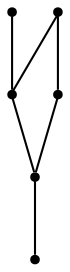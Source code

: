 graph {
  node [shape=point,comment="{\"directed\":false,\"doi\":\"10.1007/978-3-031-22203-0_18\",\"figure\":\"6\"}"]

  v0 [pos="635.9304375529093,1593.381999347448"]
  v1 [pos="642.6648802089368,1544.1830353678297"]
  v2 [pos="583.3596034590155,1705.9445188692657"]
  v3 [pos="478.73461501067976,1839.2472276385229"]
  v4 [pos="363.98611200827156,1658.9280416079393"]
  v5 [pos="470.0425949672702,1620.3108555002073"]

  v0 -- v1 [id="-1",pos="635.9304375529093,1593.381999347448 640.4199414807848,1576.0630130178863 642.6606674762643,1559.6748333739447 642.6648802089368,1544.1830353678297"]
  v2 -- v0 [id="-2",pos="583.3596034590155,1705.9445188692657 609.6139662788422,1664.8643503787775 627.1171139889142,1627.3695396834319 635.9304375529093,1593.381999347448"]
  v3 -- v2 [id="-3",pos="478.73461501067976,1839.2472276385229 522.3272496003704,1791.298367807573 557.2248357551991,1746.8264441167207 583.3596034590155,1705.9445188692657"]
  v4 -- v2 [id="-5",pos="363.98611200827156,1658.9280416079393 434.28320076652136,1635.4983418873105 507.3677794087124,1651.140831166475 583.3596034590155,1705.9445188692657"]
  v5 -- v0 [id="-7",pos="470.0425949672702,1620.3108555002073 529.1360535121523,1602.8894126470605 584.4236469667765,1593.9188035375164 635.9304375529093,1593.381999347448"]
  v4 -- v5 [id="-8",pos="363.98611200827156,1658.9280416079393 400.6100617759731,1643.2338869936286 435.98077071042667,1630.3563211925998 470.0425949672702,1620.3108555002073"]
}